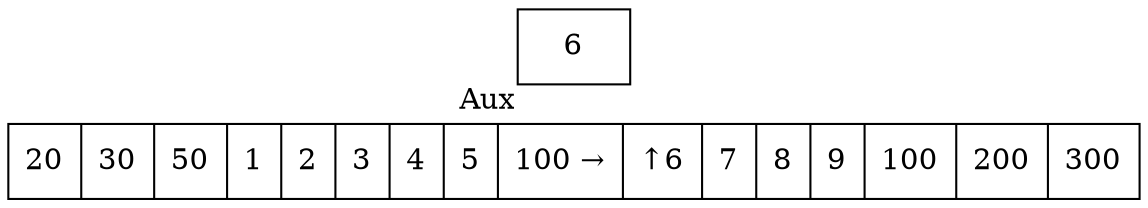 digraph G{ node [shape = record ];
 rankdir=LR;X[label="{ 20|30|50|1|2|3|4|5|100|6|7|8|9|100|200|300}"]X[label="{ 20|30|50|1|2|3|4|5|100 → | ↑ 6|7|8|9|100|200|300}"]
2[label="{6}"xlabel="Aux"]
}
